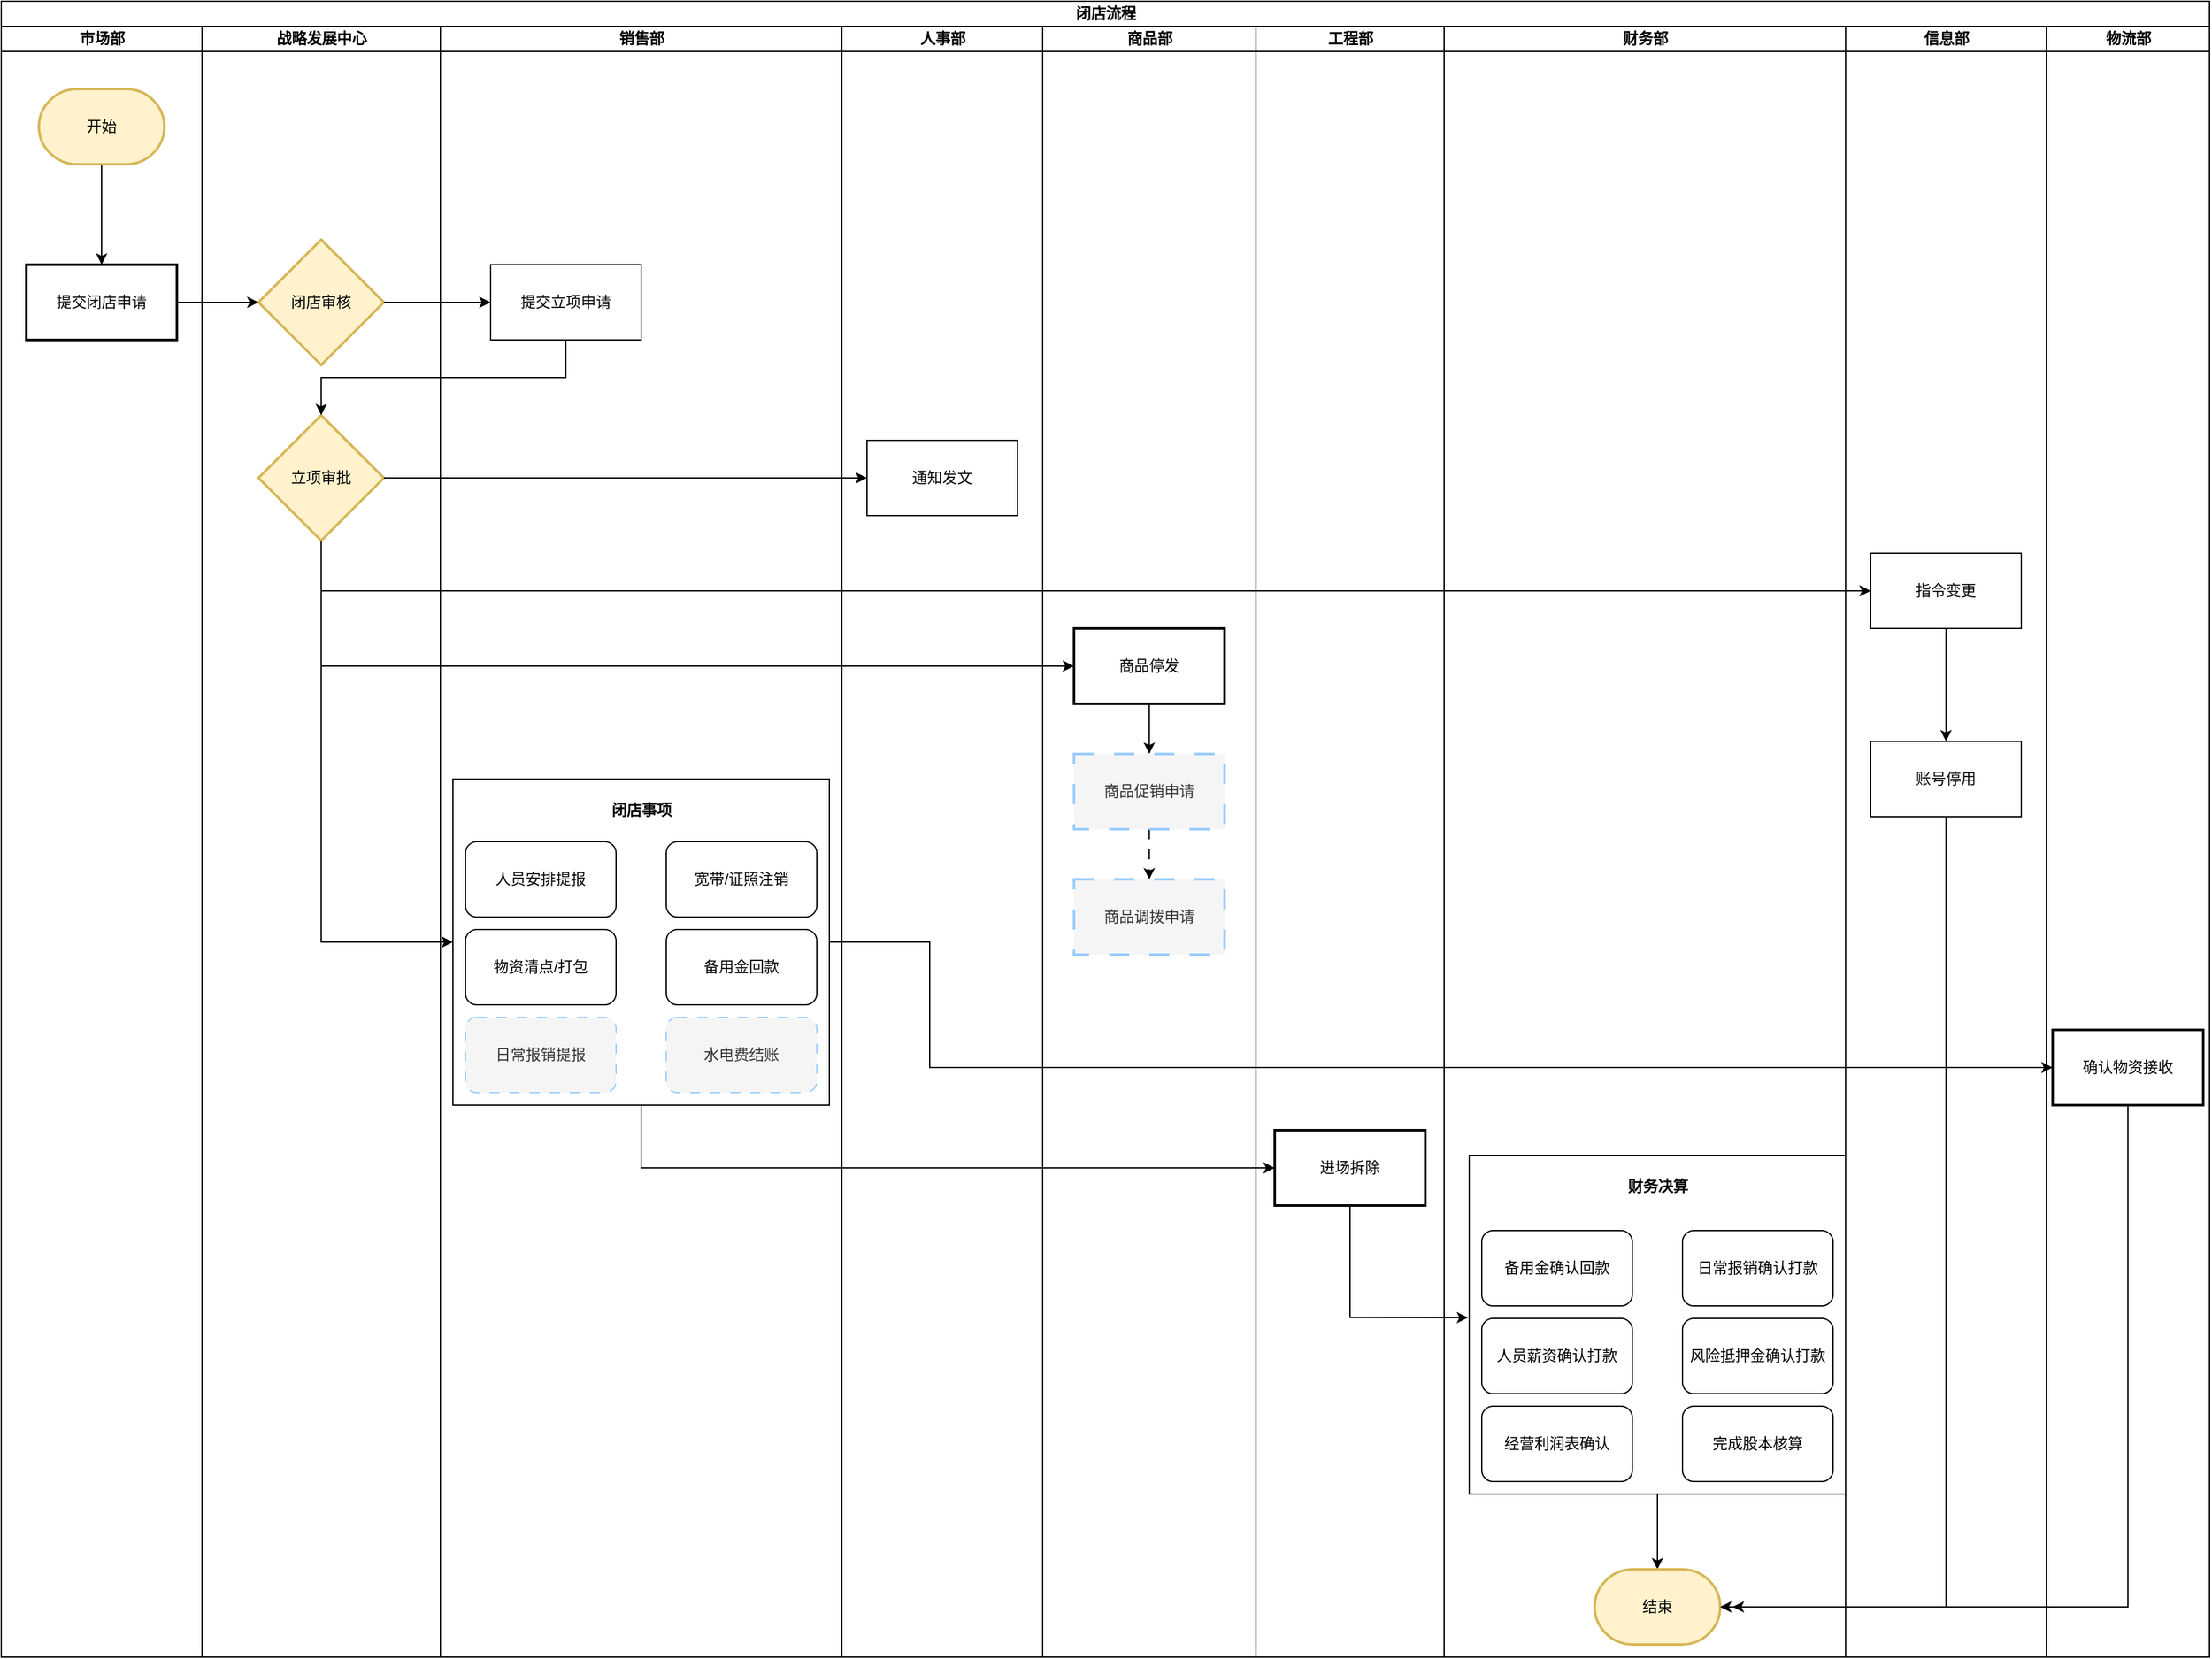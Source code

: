 <mxfile version="22.1.11" type="github">
  <diagram name="第 1 页" id="vNETmD4KBEwsyQtvmrSk">
    <mxGraphModel dx="2395" dy="1515" grid="1" gridSize="10" guides="1" tooltips="1" connect="1" arrows="1" fold="1" page="1" pageScale="1" pageWidth="827" pageHeight="1169" math="0" shadow="0">
      <root>
        <mxCell id="0" />
        <mxCell id="1" parent="0" />
        <mxCell id="VZRTLRRTHnjhb6GY3BH8-1" value="闭店流程" style="swimlane;childLayout=stackLayout;resizeParent=1;resizeParentMax=0;startSize=20;html=1;" vertex="1" parent="1">
          <mxGeometry x="4.547e-13" width="1760.0" height="1320" as="geometry" />
        </mxCell>
        <mxCell id="VZRTLRRTHnjhb6GY3BH8-2" value="市场部" style="swimlane;startSize=20;html=1;" vertex="1" parent="VZRTLRRTHnjhb6GY3BH8-1">
          <mxGeometry y="20" width="160" height="1300" as="geometry" />
        </mxCell>
        <mxCell id="VZRTLRRTHnjhb6GY3BH8-11" value="" style="edgeStyle=orthogonalEdgeStyle;rounded=0;orthogonalLoop=1;jettySize=auto;html=1;" edge="1" parent="VZRTLRRTHnjhb6GY3BH8-2" source="VZRTLRRTHnjhb6GY3BH8-9" target="VZRTLRRTHnjhb6GY3BH8-10">
          <mxGeometry relative="1" as="geometry" />
        </mxCell>
        <mxCell id="VZRTLRRTHnjhb6GY3BH8-9" value="开始" style="strokeWidth=2;html=1;shape=mxgraph.flowchart.terminator;whiteSpace=wrap;fillColor=#fff2cc;strokeColor=#d6b656;" vertex="1" parent="VZRTLRRTHnjhb6GY3BH8-2">
          <mxGeometry x="30.0" y="50" width="100" height="60" as="geometry" />
        </mxCell>
        <mxCell id="VZRTLRRTHnjhb6GY3BH8-10" value="提交闭店申请" style="whiteSpace=wrap;html=1;strokeWidth=2;" vertex="1" parent="VZRTLRRTHnjhb6GY3BH8-2">
          <mxGeometry x="20.0" y="190" width="120" height="60" as="geometry" />
        </mxCell>
        <mxCell id="VZRTLRRTHnjhb6GY3BH8-3" value="战略发展中心" style="swimlane;startSize=20;html=1;" vertex="1" parent="VZRTLRRTHnjhb6GY3BH8-1">
          <mxGeometry x="160" y="20" width="190" height="1300" as="geometry" />
        </mxCell>
        <mxCell id="VZRTLRRTHnjhb6GY3BH8-12" value="闭店审核" style="strokeWidth=2;html=1;shape=mxgraph.flowchart.decision;whiteSpace=wrap;fillColor=#fff2cc;strokeColor=#d6b656;" vertex="1" parent="VZRTLRRTHnjhb6GY3BH8-3">
          <mxGeometry x="45.0" y="170" width="100" height="100" as="geometry" />
        </mxCell>
        <mxCell id="VZRTLRRTHnjhb6GY3BH8-15" value="立项审批" style="strokeWidth=2;html=1;shape=mxgraph.flowchart.decision;whiteSpace=wrap;fillColor=#fff2cc;strokeColor=#d6b656;" vertex="1" parent="VZRTLRRTHnjhb6GY3BH8-3">
          <mxGeometry x="45.0" y="310" width="100" height="100" as="geometry" />
        </mxCell>
        <mxCell id="VZRTLRRTHnjhb6GY3BH8-4" value="销售部" style="swimlane;startSize=20;html=1;" vertex="1" parent="VZRTLRRTHnjhb6GY3BH8-1">
          <mxGeometry x="350" y="20" width="320" height="1300" as="geometry" />
        </mxCell>
        <mxCell id="VZRTLRRTHnjhb6GY3BH8-14" value="提交立项申请" style="rounded=0;whiteSpace=wrap;html=1;" vertex="1" parent="VZRTLRRTHnjhb6GY3BH8-4">
          <mxGeometry x="40.0" y="190" width="120" height="60" as="geometry" />
        </mxCell>
        <mxCell id="VZRTLRRTHnjhb6GY3BH8-32" value="" style="rounded=0;whiteSpace=wrap;html=1;" vertex="1" parent="VZRTLRRTHnjhb6GY3BH8-4">
          <mxGeometry x="10" y="600" width="300" height="260" as="geometry" />
        </mxCell>
        <mxCell id="VZRTLRRTHnjhb6GY3BH8-33" value="闭店事项" style="text;html=1;align=center;verticalAlign=middle;resizable=0;points=[];autosize=1;strokeColor=none;fillColor=none;fontStyle=1" vertex="1" parent="VZRTLRRTHnjhb6GY3BH8-4">
          <mxGeometry x="125.0" y="610" width="70" height="30" as="geometry" />
        </mxCell>
        <mxCell id="VZRTLRRTHnjhb6GY3BH8-34" value="人员安排提报" style="rounded=1;whiteSpace=wrap;html=1;" vertex="1" parent="VZRTLRRTHnjhb6GY3BH8-4">
          <mxGeometry x="20.0" y="650" width="120" height="60" as="geometry" />
        </mxCell>
        <mxCell id="VZRTLRRTHnjhb6GY3BH8-35" value="宽带/证照注销" style="rounded=1;whiteSpace=wrap;html=1;" vertex="1" parent="VZRTLRRTHnjhb6GY3BH8-4">
          <mxGeometry x="180.0" y="650" width="120" height="60" as="geometry" />
        </mxCell>
        <mxCell id="VZRTLRRTHnjhb6GY3BH8-36" value="物资清点/打包" style="rounded=1;whiteSpace=wrap;html=1;" vertex="1" parent="VZRTLRRTHnjhb6GY3BH8-4">
          <mxGeometry x="20.0" y="720" width="120" height="60" as="geometry" />
        </mxCell>
        <mxCell id="VZRTLRRTHnjhb6GY3BH8-37" value="备用金回款" style="rounded=1;whiteSpace=wrap;html=1;" vertex="1" parent="VZRTLRRTHnjhb6GY3BH8-4">
          <mxGeometry x="180.0" y="720" width="120" height="60" as="geometry" />
        </mxCell>
        <mxCell id="VZRTLRRTHnjhb6GY3BH8-38" value="日常报销提报" style="rounded=1;whiteSpace=wrap;html=1;fillColor=#f5f5f5;fontColor=#333333;strokeColor=#99CCFF;dashed=1;dashPattern=8 8;" vertex="1" parent="VZRTLRRTHnjhb6GY3BH8-4">
          <mxGeometry x="20.0" y="790" width="120" height="60" as="geometry" />
        </mxCell>
        <mxCell id="VZRTLRRTHnjhb6GY3BH8-39" value="水电费结账" style="rounded=1;whiteSpace=wrap;html=1;fillColor=#f5f5f5;fontColor=#333333;strokeColor=#99CCFF;dashed=1;dashPattern=8 8;" vertex="1" parent="VZRTLRRTHnjhb6GY3BH8-4">
          <mxGeometry x="180.0" y="790" width="120" height="60" as="geometry" />
        </mxCell>
        <mxCell id="VZRTLRRTHnjhb6GY3BH8-19" value="人事部" style="swimlane;startSize=20;html=1;" vertex="1" parent="VZRTLRRTHnjhb6GY3BH8-1">
          <mxGeometry x="670" y="20" width="160" height="1300" as="geometry" />
        </mxCell>
        <mxCell id="VZRTLRRTHnjhb6GY3BH8-21" value="通知发文" style="rounded=0;whiteSpace=wrap;html=1;" vertex="1" parent="VZRTLRRTHnjhb6GY3BH8-19">
          <mxGeometry x="20.0" y="330" width="120" height="60" as="geometry" />
        </mxCell>
        <mxCell id="VZRTLRRTHnjhb6GY3BH8-5" value="商品部" style="swimlane;startSize=20;html=1;" vertex="1" parent="VZRTLRRTHnjhb6GY3BH8-1">
          <mxGeometry x="830" y="20" width="170" height="1300" as="geometry" />
        </mxCell>
        <mxCell id="VZRTLRRTHnjhb6GY3BH8-29" value="" style="edgeStyle=orthogonalEdgeStyle;rounded=0;orthogonalLoop=1;jettySize=auto;html=1;" edge="1" parent="VZRTLRRTHnjhb6GY3BH8-5" source="VZRTLRRTHnjhb6GY3BH8-25" target="VZRTLRRTHnjhb6GY3BH8-27">
          <mxGeometry relative="1" as="geometry" />
        </mxCell>
        <mxCell id="VZRTLRRTHnjhb6GY3BH8-25" value="商品停发" style="whiteSpace=wrap;html=1;strokeWidth=2;" vertex="1" parent="VZRTLRRTHnjhb6GY3BH8-5">
          <mxGeometry x="25.0" y="480" width="120" height="60" as="geometry" />
        </mxCell>
        <mxCell id="VZRTLRRTHnjhb6GY3BH8-30" value="" style="edgeStyle=orthogonalEdgeStyle;rounded=0;orthogonalLoop=1;jettySize=auto;html=1;dashed=1;dashPattern=8 8;" edge="1" parent="VZRTLRRTHnjhb6GY3BH8-5" source="VZRTLRRTHnjhb6GY3BH8-27" target="VZRTLRRTHnjhb6GY3BH8-28">
          <mxGeometry relative="1" as="geometry" />
        </mxCell>
        <mxCell id="VZRTLRRTHnjhb6GY3BH8-27" value="商品促销申请" style="whiteSpace=wrap;html=1;strokeWidth=2;fillColor=#f5f5f5;fontColor=#333333;strokeColor=#99CCFF;dashed=1;dashPattern=8 8;" vertex="1" parent="VZRTLRRTHnjhb6GY3BH8-5">
          <mxGeometry x="25.0" y="580" width="120" height="60" as="geometry" />
        </mxCell>
        <mxCell id="VZRTLRRTHnjhb6GY3BH8-28" value="商品调拨申请" style="whiteSpace=wrap;html=1;strokeWidth=2;fillColor=#f5f5f5;fontColor=#333333;strokeColor=#99CCFF;dashed=1;dashPattern=8 8;" vertex="1" parent="VZRTLRRTHnjhb6GY3BH8-5">
          <mxGeometry x="25.0" y="680" width="120" height="60" as="geometry" />
        </mxCell>
        <mxCell id="VZRTLRRTHnjhb6GY3BH8-6" value="工程部" style="swimlane;startSize=20;html=1;" vertex="1" parent="VZRTLRRTHnjhb6GY3BH8-1">
          <mxGeometry x="1000" y="20" width="150" height="1300" as="geometry" />
        </mxCell>
        <mxCell id="VZRTLRRTHnjhb6GY3BH8-40" value="进场拆除" style="whiteSpace=wrap;html=1;strokeWidth=2;" vertex="1" parent="VZRTLRRTHnjhb6GY3BH8-6">
          <mxGeometry x="15.0" y="880" width="120" height="60" as="geometry" />
        </mxCell>
        <mxCell id="VZRTLRRTHnjhb6GY3BH8-7" value="财务部" style="swimlane;startSize=20;html=1;" vertex="1" parent="VZRTLRRTHnjhb6GY3BH8-1">
          <mxGeometry x="1150" y="20" width="320" height="1300" as="geometry" />
        </mxCell>
        <mxCell id="VZRTLRRTHnjhb6GY3BH8-59" value="" style="edgeStyle=orthogonalEdgeStyle;rounded=0;orthogonalLoop=1;jettySize=auto;html=1;" edge="1" parent="VZRTLRRTHnjhb6GY3BH8-7" source="VZRTLRRTHnjhb6GY3BH8-47" target="VZRTLRRTHnjhb6GY3BH8-55">
          <mxGeometry relative="1" as="geometry" />
        </mxCell>
        <mxCell id="VZRTLRRTHnjhb6GY3BH8-47" value="" style="rounded=0;whiteSpace=wrap;html=1;" vertex="1" parent="VZRTLRRTHnjhb6GY3BH8-7">
          <mxGeometry x="20" y="900" width="300" height="270" as="geometry" />
        </mxCell>
        <mxCell id="VZRTLRRTHnjhb6GY3BH8-48" value="财务决算" style="text;html=1;align=center;verticalAlign=middle;resizable=0;points=[];autosize=1;strokeColor=none;fillColor=none;fontStyle=1" vertex="1" parent="VZRTLRRTHnjhb6GY3BH8-7">
          <mxGeometry x="135.0" y="910" width="70" height="30" as="geometry" />
        </mxCell>
        <mxCell id="VZRTLRRTHnjhb6GY3BH8-49" value="备用金确认回款" style="rounded=1;whiteSpace=wrap;html=1;" vertex="1" parent="VZRTLRRTHnjhb6GY3BH8-7">
          <mxGeometry x="30.0" y="960" width="120" height="60" as="geometry" />
        </mxCell>
        <mxCell id="VZRTLRRTHnjhb6GY3BH8-50" value="日常报销确认打款" style="rounded=1;whiteSpace=wrap;html=1;" vertex="1" parent="VZRTLRRTHnjhb6GY3BH8-7">
          <mxGeometry x="190.0" y="960" width="120" height="60" as="geometry" />
        </mxCell>
        <mxCell id="VZRTLRRTHnjhb6GY3BH8-51" value="人员薪资确认打款" style="rounded=1;whiteSpace=wrap;html=1;" vertex="1" parent="VZRTLRRTHnjhb6GY3BH8-7">
          <mxGeometry x="30.0" y="1030" width="120" height="60" as="geometry" />
        </mxCell>
        <mxCell id="VZRTLRRTHnjhb6GY3BH8-52" value="风险抵押金确认打款" style="rounded=1;whiteSpace=wrap;html=1;" vertex="1" parent="VZRTLRRTHnjhb6GY3BH8-7">
          <mxGeometry x="190.0" y="1030" width="120" height="60" as="geometry" />
        </mxCell>
        <mxCell id="VZRTLRRTHnjhb6GY3BH8-53" value="经营利润表确认" style="rounded=1;whiteSpace=wrap;html=1;" vertex="1" parent="VZRTLRRTHnjhb6GY3BH8-7">
          <mxGeometry x="30.0" y="1100" width="120" height="60" as="geometry" />
        </mxCell>
        <mxCell id="VZRTLRRTHnjhb6GY3BH8-54" value="完成股本核算" style="rounded=1;whiteSpace=wrap;html=1;" vertex="1" parent="VZRTLRRTHnjhb6GY3BH8-7">
          <mxGeometry x="190.0" y="1100" width="120" height="60" as="geometry" />
        </mxCell>
        <mxCell id="VZRTLRRTHnjhb6GY3BH8-55" value="结束" style="strokeWidth=2;html=1;shape=mxgraph.flowchart.terminator;whiteSpace=wrap;fillColor=#fff2cc;strokeColor=#d6b656;" vertex="1" parent="VZRTLRRTHnjhb6GY3BH8-7">
          <mxGeometry x="120.0" y="1230" width="100" height="60" as="geometry" />
        </mxCell>
        <mxCell id="VZRTLRRTHnjhb6GY3BH8-8" value="信息部" style="swimlane;startSize=20;html=1;" vertex="1" parent="VZRTLRRTHnjhb6GY3BH8-1">
          <mxGeometry x="1470" y="20" width="160" height="1300" as="geometry" />
        </mxCell>
        <mxCell id="VZRTLRRTHnjhb6GY3BH8-45" value="" style="edgeStyle=orthogonalEdgeStyle;rounded=0;orthogonalLoop=1;jettySize=auto;html=1;" edge="1" parent="VZRTLRRTHnjhb6GY3BH8-8" source="VZRTLRRTHnjhb6GY3BH8-31" target="VZRTLRRTHnjhb6GY3BH8-43">
          <mxGeometry relative="1" as="geometry" />
        </mxCell>
        <mxCell id="VZRTLRRTHnjhb6GY3BH8-31" value="指令变更" style="rounded=0;whiteSpace=wrap;html=1;" vertex="1" parent="VZRTLRRTHnjhb6GY3BH8-8">
          <mxGeometry x="20.0" y="420" width="120" height="60" as="geometry" />
        </mxCell>
        <mxCell id="VZRTLRRTHnjhb6GY3BH8-66" value="" style="edgeStyle=orthogonalEdgeStyle;rounded=0;orthogonalLoop=1;jettySize=auto;html=1;exitX=0.5;exitY=1;exitDx=0;exitDy=0;" edge="1" parent="VZRTLRRTHnjhb6GY3BH8-8" source="VZRTLRRTHnjhb6GY3BH8-43">
          <mxGeometry relative="1" as="geometry">
            <mxPoint x="-90.0" y="1260" as="targetPoint" />
            <Array as="points">
              <mxPoint x="80" y="1260" />
            </Array>
          </mxGeometry>
        </mxCell>
        <mxCell id="VZRTLRRTHnjhb6GY3BH8-43" value="账号停用" style="rounded=0;whiteSpace=wrap;html=1;" vertex="1" parent="VZRTLRRTHnjhb6GY3BH8-8">
          <mxGeometry x="20.0" y="570" width="120" height="60" as="geometry" />
        </mxCell>
        <mxCell id="VZRTLRRTHnjhb6GY3BH8-13" value="" style="edgeStyle=orthogonalEdgeStyle;rounded=0;orthogonalLoop=1;jettySize=auto;html=1;" edge="1" parent="VZRTLRRTHnjhb6GY3BH8-1" source="VZRTLRRTHnjhb6GY3BH8-10" target="VZRTLRRTHnjhb6GY3BH8-12">
          <mxGeometry relative="1" as="geometry" />
        </mxCell>
        <mxCell id="VZRTLRRTHnjhb6GY3BH8-17" value="" style="edgeStyle=orthogonalEdgeStyle;rounded=0;orthogonalLoop=1;jettySize=auto;html=1;exitX=0.5;exitY=1;exitDx=0;exitDy=0;" edge="1" parent="VZRTLRRTHnjhb6GY3BH8-1" source="VZRTLRRTHnjhb6GY3BH8-14" target="VZRTLRRTHnjhb6GY3BH8-15">
          <mxGeometry relative="1" as="geometry">
            <mxPoint x="450.0" y="350" as="targetPoint" />
          </mxGeometry>
        </mxCell>
        <mxCell id="VZRTLRRTHnjhb6GY3BH8-18" value="" style="edgeStyle=orthogonalEdgeStyle;rounded=0;orthogonalLoop=1;jettySize=auto;html=1;" edge="1" parent="VZRTLRRTHnjhb6GY3BH8-1" source="VZRTLRRTHnjhb6GY3BH8-12" target="VZRTLRRTHnjhb6GY3BH8-14">
          <mxGeometry relative="1" as="geometry" />
        </mxCell>
        <mxCell id="VZRTLRRTHnjhb6GY3BH8-24" value="" style="endArrow=classic;html=1;rounded=0;exitX=1;exitY=0.5;exitDx=0;exitDy=0;exitPerimeter=0;entryX=0;entryY=0.5;entryDx=0;entryDy=0;" edge="1" parent="VZRTLRRTHnjhb6GY3BH8-1" source="VZRTLRRTHnjhb6GY3BH8-15" target="VZRTLRRTHnjhb6GY3BH8-21">
          <mxGeometry width="50" height="50" relative="1" as="geometry">
            <mxPoint x="470.0" y="390" as="sourcePoint" />
            <mxPoint x="520.0" y="340" as="targetPoint" />
          </mxGeometry>
        </mxCell>
        <mxCell id="VZRTLRRTHnjhb6GY3BH8-26" value="" style="edgeStyle=orthogonalEdgeStyle;rounded=0;orthogonalLoop=1;jettySize=auto;html=1;exitX=0.5;exitY=1;exitDx=0;exitDy=0;exitPerimeter=0;entryX=0;entryY=0.5;entryDx=0;entryDy=0;" edge="1" parent="VZRTLRRTHnjhb6GY3BH8-1" source="VZRTLRRTHnjhb6GY3BH8-15" target="VZRTLRRTHnjhb6GY3BH8-25">
          <mxGeometry relative="1" as="geometry" />
        </mxCell>
        <mxCell id="VZRTLRRTHnjhb6GY3BH8-41" value="物流部" style="swimlane;startSize=20;html=1;" vertex="1" parent="VZRTLRRTHnjhb6GY3BH8-1">
          <mxGeometry x="1630" y="20" width="130.0" height="1300" as="geometry" />
        </mxCell>
        <mxCell id="VZRTLRRTHnjhb6GY3BH8-63" value="确认物资接收" style="whiteSpace=wrap;html=1;strokeWidth=2;" vertex="1" parent="VZRTLRRTHnjhb6GY3BH8-41">
          <mxGeometry x="5.0" y="800" width="120" height="60" as="geometry" />
        </mxCell>
        <mxCell id="VZRTLRRTHnjhb6GY3BH8-44" value="" style="endArrow=classic;html=1;rounded=0;entryX=0;entryY=0.5;entryDx=0;entryDy=0;exitX=0.5;exitY=1;exitDx=0;exitDy=0;exitPerimeter=0;" edge="1" parent="VZRTLRRTHnjhb6GY3BH8-1" source="VZRTLRRTHnjhb6GY3BH8-15" target="VZRTLRRTHnjhb6GY3BH8-31">
          <mxGeometry width="50" height="50" relative="1" as="geometry">
            <mxPoint x="1270.0" y="470" as="sourcePoint" />
            <mxPoint x="1320.0" y="420" as="targetPoint" />
            <Array as="points">
              <mxPoint x="255.0" y="470" />
            </Array>
          </mxGeometry>
        </mxCell>
        <mxCell id="VZRTLRRTHnjhb6GY3BH8-46" value="" style="endArrow=classic;html=1;rounded=0;entryX=0;entryY=0.5;entryDx=0;entryDy=0;exitX=0.5;exitY=1;exitDx=0;exitDy=0;exitPerimeter=0;" edge="1" parent="VZRTLRRTHnjhb6GY3BH8-1" source="VZRTLRRTHnjhb6GY3BH8-15" target="VZRTLRRTHnjhb6GY3BH8-32">
          <mxGeometry width="50" height="50" relative="1" as="geometry">
            <mxPoint x="220.0" y="750" as="sourcePoint" />
            <mxPoint x="270.0" y="700" as="targetPoint" />
            <Array as="points">
              <mxPoint x="255.0" y="750" />
            </Array>
          </mxGeometry>
        </mxCell>
        <mxCell id="VZRTLRRTHnjhb6GY3BH8-61" value="" style="endArrow=classic;html=1;rounded=0;exitX=0.5;exitY=1;exitDx=0;exitDy=0;" edge="1" parent="VZRTLRRTHnjhb6GY3BH8-1" source="VZRTLRRTHnjhb6GY3BH8-32" target="VZRTLRRTHnjhb6GY3BH8-40">
          <mxGeometry width="50" height="50" relative="1" as="geometry">
            <mxPoint x="1661.0" y="760" as="sourcePoint" />
            <mxPoint x="2040" y="890" as="targetPoint" />
            <Array as="points">
              <mxPoint x="510.0" y="930" />
            </Array>
          </mxGeometry>
        </mxCell>
        <mxCell id="VZRTLRRTHnjhb6GY3BH8-62" value="" style="edgeStyle=orthogonalEdgeStyle;rounded=0;orthogonalLoop=1;jettySize=auto;html=1;entryX=-0.003;entryY=0.479;entryDx=0;entryDy=0;entryPerimeter=0;exitX=0.5;exitY=1;exitDx=0;exitDy=0;" edge="1" parent="VZRTLRRTHnjhb6GY3BH8-1" source="VZRTLRRTHnjhb6GY3BH8-40" target="VZRTLRRTHnjhb6GY3BH8-47">
          <mxGeometry relative="1" as="geometry" />
        </mxCell>
        <mxCell id="VZRTLRRTHnjhb6GY3BH8-64" value="" style="endArrow=classic;html=1;rounded=0;exitX=1;exitY=0.5;exitDx=0;exitDy=0;" edge="1" parent="VZRTLRRTHnjhb6GY3BH8-1" source="VZRTLRRTHnjhb6GY3BH8-32" target="VZRTLRRTHnjhb6GY3BH8-63">
          <mxGeometry width="50" height="50" relative="1" as="geometry">
            <mxPoint x="1570.0" y="900" as="sourcePoint" />
            <mxPoint x="1620.0" y="850" as="targetPoint" />
            <Array as="points">
              <mxPoint x="740.0" y="750" />
              <mxPoint x="740.0" y="850" />
            </Array>
          </mxGeometry>
        </mxCell>
        <mxCell id="VZRTLRRTHnjhb6GY3BH8-68" value="" style="edgeStyle=orthogonalEdgeStyle;rounded=0;orthogonalLoop=1;jettySize=auto;html=1;entryX=1;entryY=0.5;entryDx=0;entryDy=0;entryPerimeter=0;exitX=0.5;exitY=1;exitDx=0;exitDy=0;" edge="1" parent="VZRTLRRTHnjhb6GY3BH8-1" source="VZRTLRRTHnjhb6GY3BH8-63" target="VZRTLRRTHnjhb6GY3BH8-55">
          <mxGeometry relative="1" as="geometry">
            <mxPoint x="1695.0" y="960.0" as="targetPoint" />
          </mxGeometry>
        </mxCell>
      </root>
    </mxGraphModel>
  </diagram>
</mxfile>
